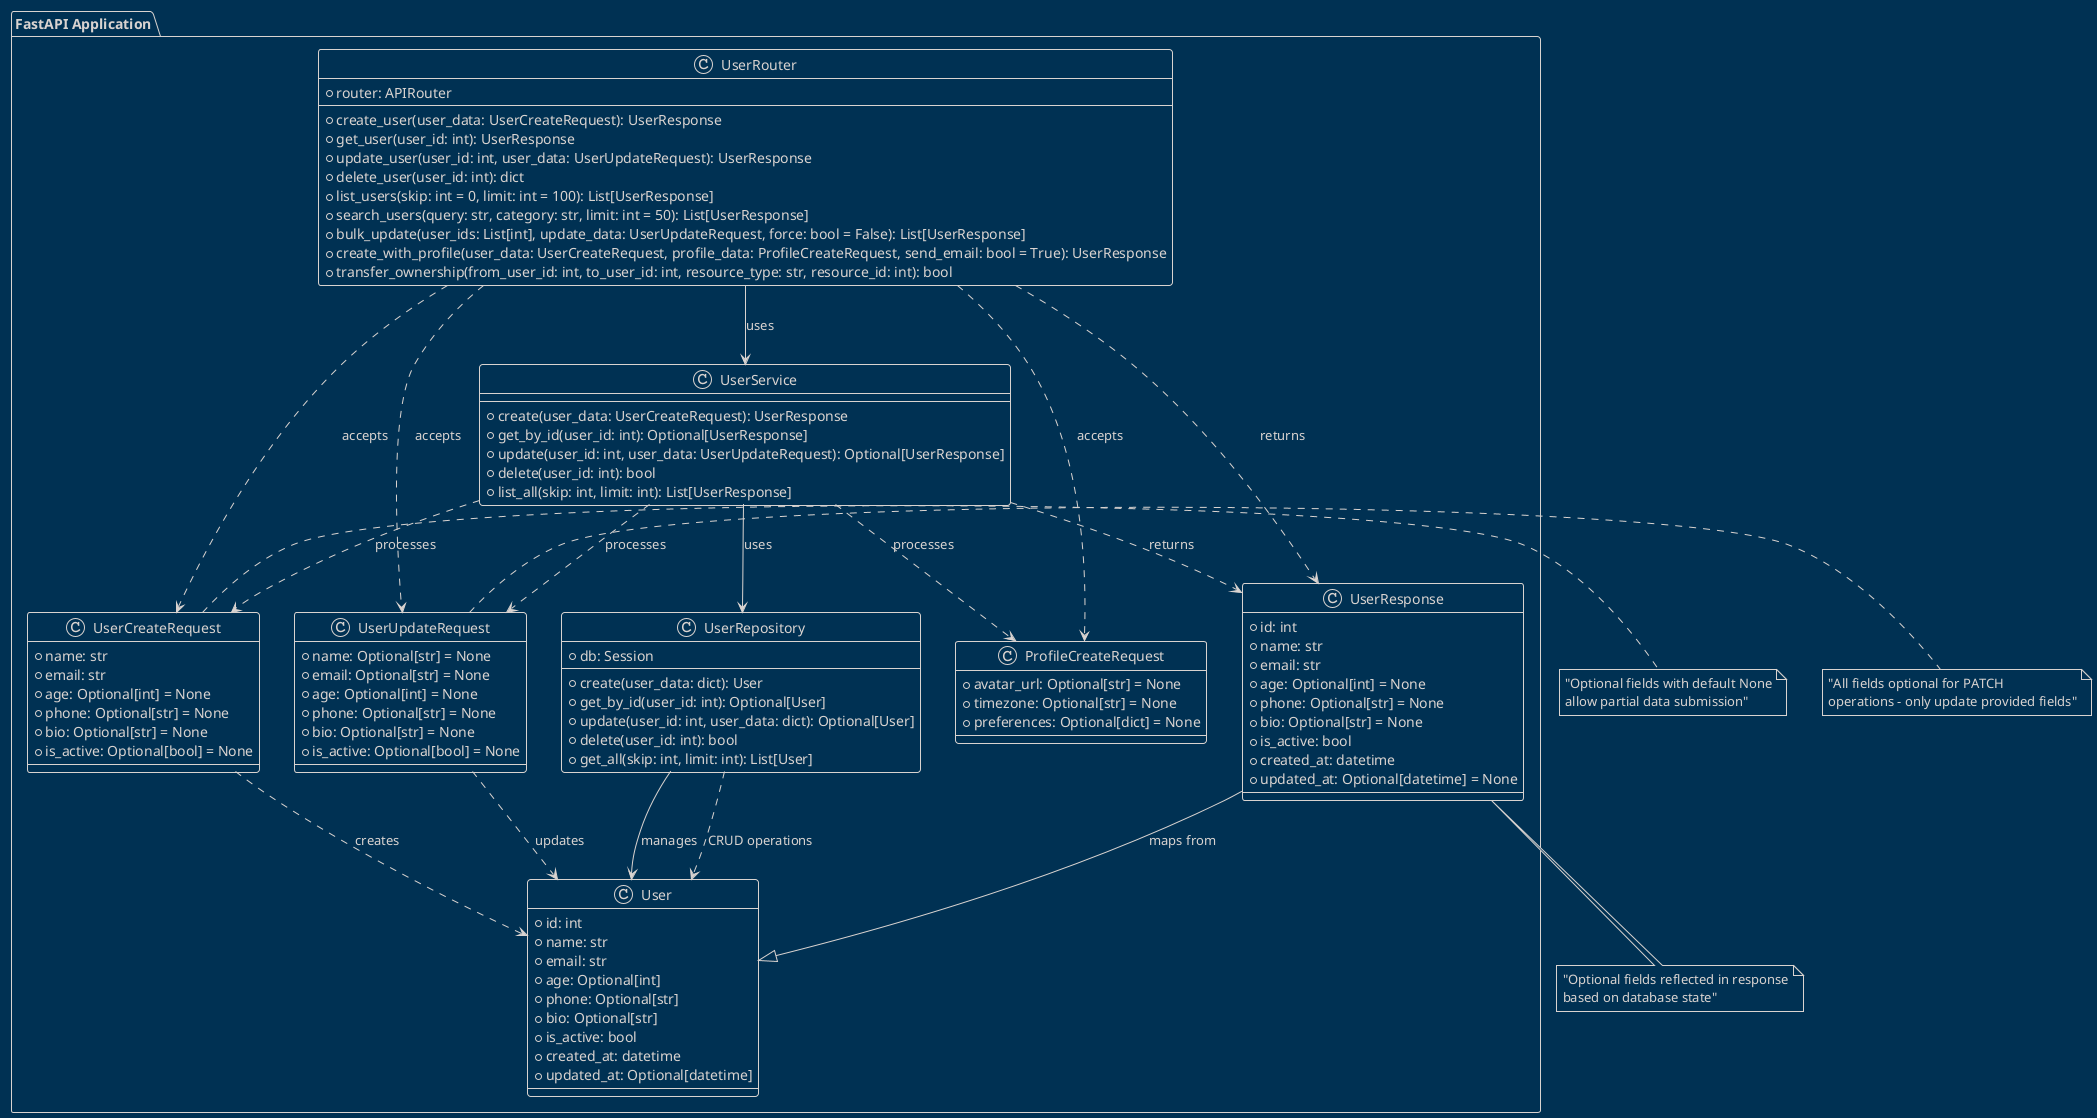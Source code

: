 @startuml FastAPI Router with Optional Fields

!theme blueprint

package "FastAPI Application" {
    
    class UserCreateRequest {
        +name: str
        +email: str
        +age: Optional[int] = None
        +phone: Optional[str] = None
        +bio: Optional[str] = None
        +is_active: Optional[bool] = None
    }
    
    class UserUpdateRequest {
        +name: Optional[str] = None
        +email: Optional[str] = None
        +age: Optional[int] = None
        +phone: Optional[str] = None
        +bio: Optional[str] = None
        +is_active: Optional[bool] = None
    }
    
    class ProfileCreateRequest {
        +avatar_url: Optional[str] = None
        +timezone: Optional[str] = None
        +preferences: Optional[dict] = None
    }
    
    class UserResponse {
        +id: int
        +name: str
        +email: str
        +age: Optional[int] = None
        +phone: Optional[str] = None
        +bio: Optional[str] = None
        +is_active: bool
        +created_at: datetime
        +updated_at: Optional[datetime] = None
    }
    
    class UserRouter {
        +router: APIRouter
        --
        +create_user(user_data: UserCreateRequest): UserResponse
        +get_user(user_id: int): UserResponse
        +update_user(user_id: int, user_data: UserUpdateRequest): UserResponse
        +delete_user(user_id: int): dict
        +list_users(skip: int = 0, limit: int = 100): List[UserResponse]
        +search_users(query: str, category: str, limit: int = 50): List[UserResponse]
        +bulk_update(user_ids: List[int], update_data: UserUpdateRequest, force: bool = False): List[UserResponse]
        +create_with_profile(user_data: UserCreateRequest, profile_data: ProfileCreateRequest, send_email: bool = True): UserResponse
        +transfer_ownership(from_user_id: int, to_user_id: int, resource_type: str, resource_id: int): bool
    }
    
    class UserService {
        +create(user_data: UserCreateRequest): UserResponse
        +get_by_id(user_id: int): Optional[UserResponse]
        +update(user_id: int, user_data: UserUpdateRequest): Optional[UserResponse]
        +delete(user_id: int): bool
        +list_all(skip: int, limit: int): List[UserResponse]
    }
    
    class UserRepository {
        +db: Session
        --
        +create(user_data: dict): User
        +get_by_id(user_id: int): Optional[User]
        +update(user_id: int, user_data: dict): Optional[User]
        +delete(user_id: int): bool
        +get_all(skip: int, limit: int): List[User]
    }
    
    class User {
        +id: int
        +name: str
        +email: str
        +age: Optional[int]
        +phone: Optional[str]
        +bio: Optional[str]
        +is_active: bool
        +created_at: datetime
        +updated_at: Optional[datetime]
    }
}

' Relationships
UserRouter --> UserService : uses
UserRouter ..> UserCreateRequest : accepts
UserRouter ..> UserUpdateRequest : accepts
UserRouter ..> ProfileCreateRequest : accepts
UserRouter ..> UserResponse : returns

UserService --> UserRepository : uses
UserService ..> UserCreateRequest : processes
UserService ..> UserUpdateRequest : processes
UserService ..> ProfileCreateRequest : processes
UserService ..> UserResponse : returns

UserRepository --> User : manages
UserRepository ..> User : CRUD operations

UserResponse --|> User : maps from
UserCreateRequest ..> User : creates
UserUpdateRequest ..> User : updates

note right of UserCreateRequest : "Optional fields with default None\nallow partial data submission"

note right of UserUpdateRequest : "All fields optional for PATCH\noperations - only update provided fields"

note bottom of UserResponse : "Optional fields reflected in response\nbased on database state"

@enduml